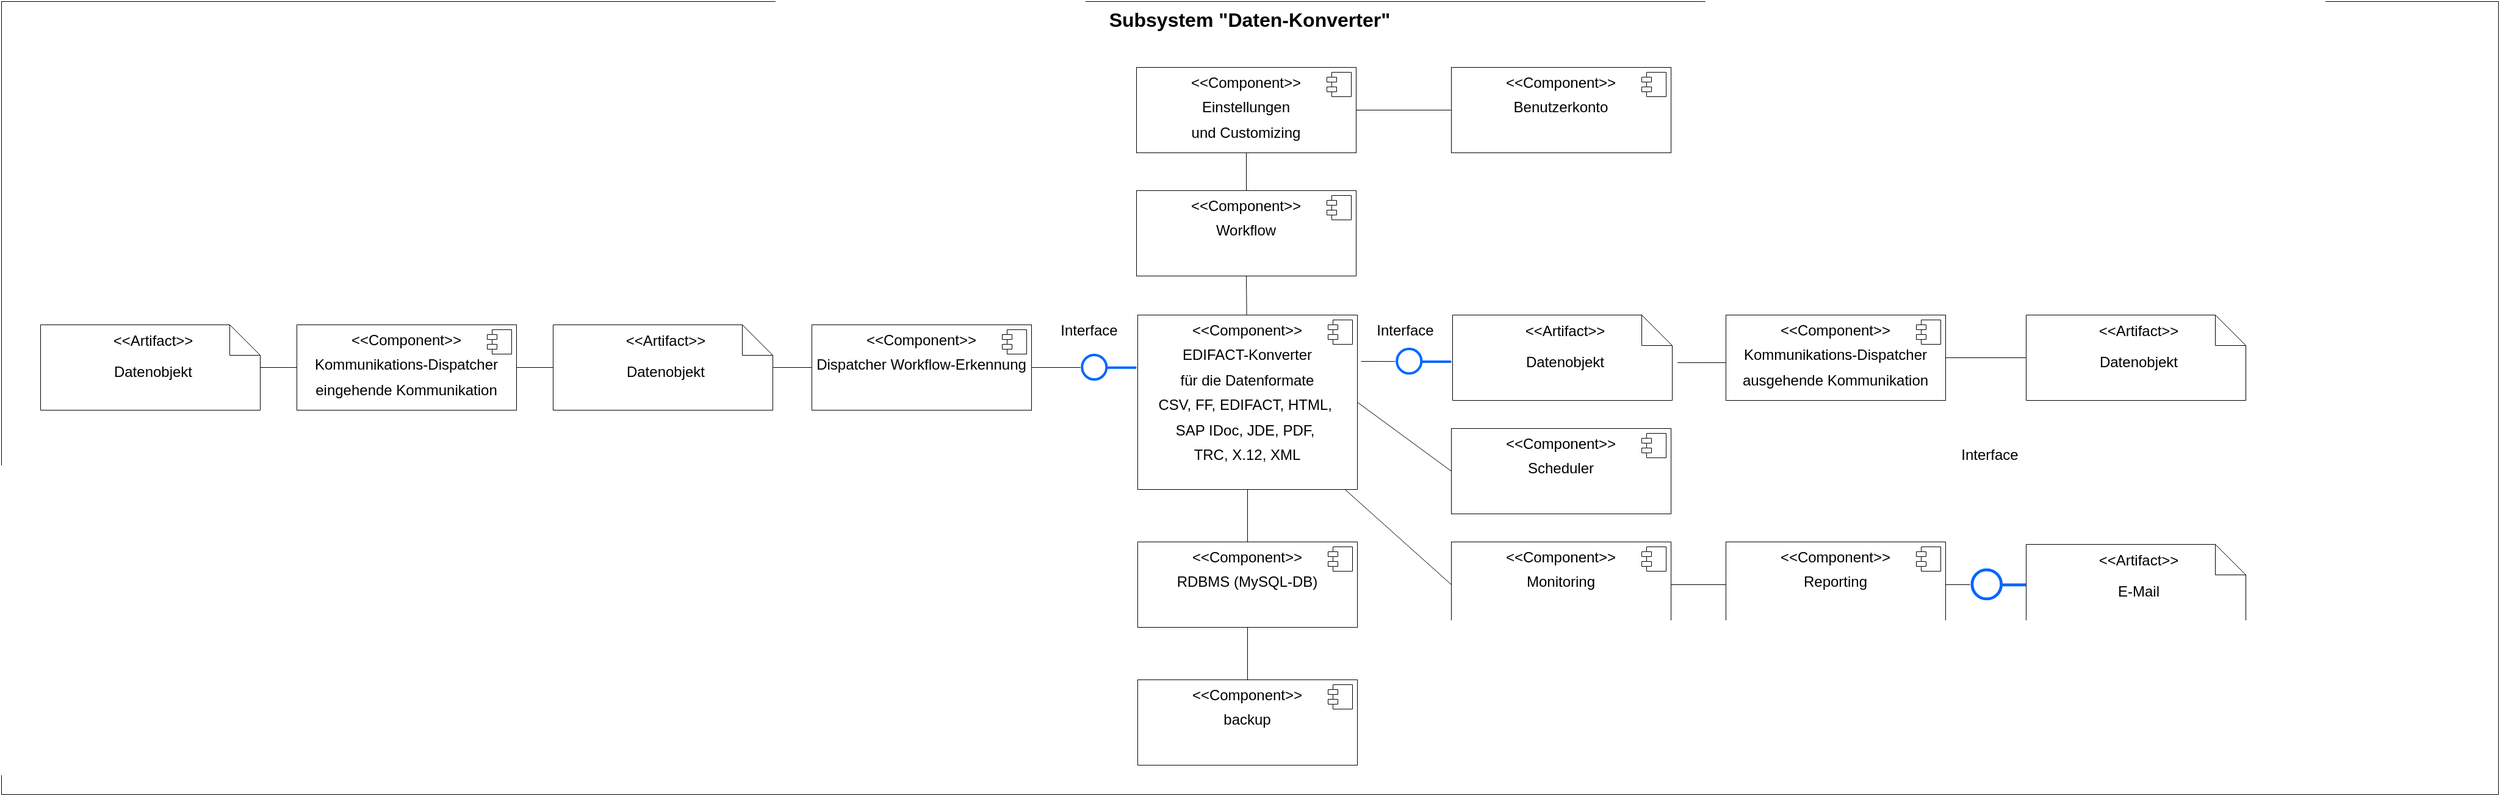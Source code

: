<mxfile version="17.2.4" type="device"><diagram id="QjNjoe9z6QleJJcIfpzm" name="Seite-1"><mxGraphModel dx="3412" dy="2760" grid="1" gridSize="10" guides="1" tooltips="1" connect="1" arrows="1" fold="1" page="1" pageScale="1" pageWidth="827" pageHeight="1169" math="0" shadow="0"><root><mxCell id="0"/><mxCell id="1" parent="0"/><mxCell id="vFSxRSRgnRlP0eTOkqDe-92" value="&lt;p style=&quot;margin: 6px 0px 0px ; text-align: center ; font-size: 16px&quot;&gt;&lt;b&gt;Subsystem &lt;font&gt;&quot;Daten&lt;/font&gt;&lt;/b&gt;&lt;b&gt;-Konverter&quot;&lt;/b&gt;&lt;/p&gt;" style="align=left;overflow=fill;html=1;dropTarget=0;fontColor=#000000;strokeWidth=0.5;" parent="1" vertex="1"><mxGeometry x="-524" y="-50" width="2046" height="650" as="geometry"/></mxCell><mxCell id="vFSxRSRgnRlP0eTOkqDe-31" value="" style="edgeStyle=none;rounded=0;orthogonalLoop=1;jettySize=auto;html=1;endArrow=none;endFill=0;" parent="1" edge="1"><mxGeometry relative="1" as="geometry"><mxPoint x="260" y="-955" as="sourcePoint"/></mxGeometry></mxCell><mxCell id="vFSxRSRgnRlP0eTOkqDe-32" style="edgeStyle=none;rounded=0;orthogonalLoop=1;jettySize=auto;html=1;entryX=-0.005;entryY=0.619;entryDx=0;entryDy=0;entryPerimeter=0;endArrow=none;endFill=0;" parent="1" edge="1"><mxGeometry relative="1" as="geometry"><mxPoint x="514" y="-954.716" as="sourcePoint"/></mxGeometry></mxCell><mxCell id="BMP821mJh8FzuQ1PyHeo-3" value="" style="rounded=0;orthogonalLoop=1;jettySize=auto;html=1;endArrow=none;endFill=0;entryX=1;entryY=0.5;entryDx=0;entryDy=0;strokeWidth=0.5;" parent="1" source="W8Vgu76qvDJkNmkZ7PKU-12" target="W8Vgu76qvDJkNmkZ7PKU-115" edge="1"><mxGeometry relative="1" as="geometry"/></mxCell><mxCell id="W8Vgu76qvDJkNmkZ7PKU-12" value="&lt;p style=&quot;margin: 6px 0px 0px;&quot;&gt;&lt;span&gt;&amp;lt;&amp;lt;Component&amp;gt;&amp;gt;&lt;br&gt;&lt;/span&gt;&lt;/p&gt;&lt;p style=&quot;margin: 6px 0px 0px;&quot;&gt;&lt;span&gt;Benutzerkonto&lt;/span&gt;&lt;/p&gt;" style="align=center;overflow=fill;html=1;dropTarget=0;fontStyle=0;strokeWidth=0.5;" parent="1" vertex="1"><mxGeometry x="664" y="4" width="180" height="70" as="geometry"/></mxCell><mxCell id="W8Vgu76qvDJkNmkZ7PKU-13" value="" style="shape=component;jettyWidth=8;jettyHeight=4;strokeWidth=0.5;" parent="W8Vgu76qvDJkNmkZ7PKU-12" vertex="1"><mxGeometry x="1" width="20" height="20" relative="1" as="geometry"><mxPoint x="-24" y="4" as="offset"/></mxGeometry></mxCell><mxCell id="W8Vgu76qvDJkNmkZ7PKU-14" value="&lt;p style=&quot;margin: 6px 0px 0px;&quot;&gt;&lt;span&gt;&amp;lt;&amp;lt;Component&amp;gt;&amp;gt;&lt;br&gt;&lt;/span&gt;&lt;/p&gt;&lt;p style=&quot;margin: 6px 0px 0px;&quot;&gt;&lt;span&gt;Workflow&lt;/span&gt;&lt;/p&gt;" style="align=center;overflow=fill;html=1;dropTarget=0;fontStyle=0;strokeWidth=0.5;" parent="1" vertex="1"><mxGeometry x="406" y="105" width="180" height="70" as="geometry"/></mxCell><mxCell id="W8Vgu76qvDJkNmkZ7PKU-15" value="" style="shape=component;jettyWidth=8;jettyHeight=4;strokeWidth=0.5;" parent="W8Vgu76qvDJkNmkZ7PKU-14" vertex="1"><mxGeometry x="1" width="20" height="20" relative="1" as="geometry"><mxPoint x="-24" y="4" as="offset"/></mxGeometry></mxCell><mxCell id="BMP821mJh8FzuQ1PyHeo-4" style="edgeStyle=none;rounded=0;orthogonalLoop=1;jettySize=auto;html=1;entryX=0.5;entryY=1;entryDx=0;entryDy=0;endArrow=none;endFill=0;strokeWidth=0.5;" parent="1" source="W8Vgu76qvDJkNmkZ7PKU-22" target="W8Vgu76qvDJkNmkZ7PKU-14" edge="1"><mxGeometry relative="1" as="geometry"/></mxCell><mxCell id="BMP821mJh8FzuQ1PyHeo-31" style="edgeStyle=none;rounded=0;orthogonalLoop=1;jettySize=auto;html=1;entryX=0;entryY=0.5;entryDx=0;entryDy=0;endArrow=none;endFill=0;strokeWidth=0.5;" parent="1" source="W8Vgu76qvDJkNmkZ7PKU-22" target="BMP821mJh8FzuQ1PyHeo-11" edge="1"><mxGeometry relative="1" as="geometry"/></mxCell><mxCell id="W8Vgu76qvDJkNmkZ7PKU-22" value="&lt;p style=&quot;margin: 6px 0px 0px&quot;&gt;&lt;span&gt;&amp;lt;&amp;lt;Component&amp;gt;&amp;gt;&lt;br&gt;&lt;/span&gt;&lt;/p&gt;&lt;p style=&quot;margin: 6px 0px 0px&quot;&gt;&lt;span&gt;EDIFACT-Konverter&lt;/span&gt;&lt;/p&gt;&lt;p style=&quot;margin: 6px 0px 0px&quot;&gt;&lt;span&gt;für die Datenformate&lt;/span&gt;&lt;/p&gt;&lt;p style=&quot;margin: 6px 0px 0px&quot;&gt;&lt;span&gt;CSV, FF, EDIFACT, HTML,&amp;nbsp;&lt;/span&gt;&lt;/p&gt;&lt;p style=&quot;margin: 6px 0px 0px&quot;&gt;&lt;span&gt;SAP IDoc,&amp;nbsp;&lt;/span&gt;&lt;span&gt;JDE, PDF,&amp;nbsp;&lt;/span&gt;&lt;/p&gt;&lt;p style=&quot;margin: 6px 0px 0px&quot;&gt;&lt;span&gt;TRC, X.12, XML&lt;/span&gt;&lt;/p&gt;" style="align=center;overflow=fill;html=1;dropTarget=0;fontStyle=0;strokeWidth=0.5;" parent="1" vertex="1"><mxGeometry x="407" y="207" width="180" height="143" as="geometry"/></mxCell><mxCell id="W8Vgu76qvDJkNmkZ7PKU-23" value="" style="shape=component;jettyWidth=8;jettyHeight=4;strokeWidth=0.5;" parent="W8Vgu76qvDJkNmkZ7PKU-22" vertex="1"><mxGeometry x="1" width="20" height="20" relative="1" as="geometry"><mxPoint x="-24" y="4" as="offset"/></mxGeometry></mxCell><mxCell id="BMP821mJh8FzuQ1PyHeo-7" value="" style="edgeStyle=none;rounded=0;orthogonalLoop=1;jettySize=auto;html=1;endArrow=none;endFill=0;entryX=0.5;entryY=1;entryDx=0;entryDy=0;strokeWidth=0.5;" parent="1" source="W8Vgu76qvDJkNmkZ7PKU-27" target="W8Vgu76qvDJkNmkZ7PKU-22" edge="1"><mxGeometry relative="1" as="geometry"/></mxCell><mxCell id="W8Vgu76qvDJkNmkZ7PKU-27" value="&lt;p style=&quot;margin: 6px 0px 0px&quot;&gt;&lt;span&gt;&amp;lt;&amp;lt;Component&amp;gt;&amp;gt;&lt;br&gt;&lt;/span&gt;&lt;/p&gt;&lt;p style=&quot;margin: 6px 0px 0px&quot;&gt;&lt;span&gt;RDBMS (MySQL-DB)&lt;/span&gt;&lt;/p&gt;" style="align=center;overflow=fill;html=1;dropTarget=0;fontStyle=0;strokeWidth=0.5;" parent="1" vertex="1"><mxGeometry x="407" y="393" width="180" height="70" as="geometry"/></mxCell><mxCell id="W8Vgu76qvDJkNmkZ7PKU-28" value="" style="shape=component;jettyWidth=8;jettyHeight=4;strokeWidth=0.5;" parent="W8Vgu76qvDJkNmkZ7PKU-27" vertex="1"><mxGeometry x="1" width="20" height="20" relative="1" as="geometry"><mxPoint x="-24" y="4" as="offset"/></mxGeometry></mxCell><mxCell id="BMP821mJh8FzuQ1PyHeo-15" value="" style="edgeStyle=none;rounded=0;orthogonalLoop=1;jettySize=auto;html=1;endArrow=none;endFill=0;entryX=1;entryY=0.5;entryDx=0;entryDy=0;strokeWidth=0.5;" parent="1" source="W8Vgu76qvDJkNmkZ7PKU-35" target="BMP821mJh8FzuQ1PyHeo-11" edge="1"><mxGeometry relative="1" as="geometry"/></mxCell><mxCell id="W8Vgu76qvDJkNmkZ7PKU-35" value="&lt;p style=&quot;margin: 6px 0px 0px;&quot;&gt;&lt;span&gt;&amp;lt;&amp;lt;Component&amp;gt;&amp;gt;&lt;br&gt;&lt;/span&gt;&lt;/p&gt;&lt;p style=&quot;margin: 6px 0px 0px;&quot;&gt;&lt;span&gt;Reporting&lt;/span&gt;&lt;/p&gt;" style="align=center;overflow=fill;html=1;dropTarget=0;fontStyle=0;strokeWidth=0.5;" parent="1" vertex="1"><mxGeometry x="889" y="393" width="180" height="70" as="geometry"/></mxCell><mxCell id="W8Vgu76qvDJkNmkZ7PKU-36" value="" style="shape=component;jettyWidth=8;jettyHeight=4;strokeWidth=0.5;" parent="W8Vgu76qvDJkNmkZ7PKU-35" vertex="1"><mxGeometry x="1" width="20" height="20" relative="1" as="geometry"><mxPoint x="-24" y="4" as="offset"/></mxGeometry></mxCell><mxCell id="vFSxRSRgnRlP0eTOkqDe-68" style="rounded=0;orthogonalLoop=1;jettySize=auto;html=1;entryX=0.5;entryY=0;entryDx=0;entryDy=0;endArrow=none;endFill=0;strokeWidth=0.5;" parent="1" source="W8Vgu76qvDJkNmkZ7PKU-27" target="W8Vgu76qvDJkNmkZ7PKU-88" edge="1"><mxGeometry relative="1" as="geometry"><mxPoint x="546" y="133" as="sourcePoint"/></mxGeometry></mxCell><mxCell id="W8Vgu76qvDJkNmkZ7PKU-88" value="&lt;p style=&quot;margin: 6px 0px 0px;&quot;&gt;&lt;span&gt;&amp;lt;&amp;lt;Component&amp;gt;&amp;gt;&lt;br&gt;&lt;/span&gt;&lt;/p&gt;&lt;p style=&quot;margin: 6px 0px 0px;&quot;&gt;&lt;span&gt;backup&lt;/span&gt;&lt;/p&gt;" style="align=center;overflow=fill;html=1;dropTarget=0;fontStyle=0;strokeWidth=0.5;" parent="1" vertex="1"><mxGeometry x="407" y="506" width="180" height="70" as="geometry"/></mxCell><mxCell id="W8Vgu76qvDJkNmkZ7PKU-89" value="" style="shape=component;jettyWidth=8;jettyHeight=4;strokeWidth=0.5;" parent="W8Vgu76qvDJkNmkZ7PKU-88" vertex="1"><mxGeometry x="1" width="20" height="20" relative="1" as="geometry"><mxPoint x="-24" y="4" as="offset"/></mxGeometry></mxCell><mxCell id="vFSxRSRgnRlP0eTOkqDe-25" value="" style="edgeStyle=none;rounded=0;orthogonalLoop=1;jettySize=auto;html=1;endArrow=none;endFill=0;strokeWidth=0.5;" parent="1" source="W8Vgu76qvDJkNmkZ7PKU-115" target="W8Vgu76qvDJkNmkZ7PKU-14" edge="1"><mxGeometry relative="1" as="geometry"/></mxCell><mxCell id="W8Vgu76qvDJkNmkZ7PKU-115" value="&lt;p style=&quot;margin: 6px 0px 0px;&quot;&gt;&lt;span&gt;&amp;lt;&amp;lt;Component&amp;gt;&amp;gt;&lt;br&gt;&lt;/span&gt;&lt;/p&gt;&lt;p style=&quot;margin: 6px 0px 0px;&quot;&gt;&lt;span&gt;Einstellungen&lt;/span&gt;&lt;/p&gt;&lt;p style=&quot;margin: 6px 0px 0px;&quot;&gt;&lt;span&gt;und Customizing&lt;/span&gt;&lt;/p&gt;" style="align=center;overflow=fill;html=1;dropTarget=0;fontStyle=0;strokeWidth=0.5;" parent="1" vertex="1"><mxGeometry x="406" y="4" width="180" height="70" as="geometry"/></mxCell><mxCell id="W8Vgu76qvDJkNmkZ7PKU-116" value="" style="shape=component;jettyWidth=8;jettyHeight=4;strokeWidth=0.5;" parent="W8Vgu76qvDJkNmkZ7PKU-115" vertex="1"><mxGeometry x="1" width="20" height="20" relative="1" as="geometry"><mxPoint x="-24" y="4" as="offset"/></mxGeometry></mxCell><mxCell id="vFSxRSRgnRlP0eTOkqDe-16" style="edgeStyle=none;rounded=0;orthogonalLoop=1;jettySize=auto;html=1;endArrow=none;endFill=0;exitX=1;exitY=0.5;exitDx=0;exitDy=0;strokeWidth=0.5;" parent="1" source="vFSxRSRgnRlP0eTOkqDe-2" edge="1"><mxGeometry relative="1" as="geometry"><mxPoint x="320" y="250" as="targetPoint"/></mxGeometry></mxCell><mxCell id="vFSxRSRgnRlP0eTOkqDe-2" value="" style="aspect=fixed;perimeter=ellipsePerimeter;html=1;align=center;shadow=0;dashed=0;spacingTop=3;image;image=img/lib/active_directory/interface.svg;rotation=-180;strokeWidth=0.5;" parent="1" vertex="1"><mxGeometry x="360" y="238.96" width="47" height="22.09" as="geometry"/></mxCell><mxCell id="vFSxRSRgnRlP0eTOkqDe-18" value="Interface" style="text;html=1;align=center;verticalAlign=middle;resizable=0;points=[];autosize=1;strokeColor=none;fillColor=none;strokeWidth=0.5;" parent="1" vertex="1"><mxGeometry x="337" y="210.01" width="60" height="20" as="geometry"/></mxCell><mxCell id="BMP821mJh8FzuQ1PyHeo-46" value="" style="edgeStyle=none;rounded=0;orthogonalLoop=1;jettySize=auto;html=1;fontColor=#000000;endArrow=none;endFill=0;entryX=1;entryY=0.5;entryDx=0;entryDy=0;strokeWidth=0.5;" parent="1" source="vFSxRSRgnRlP0eTOkqDe-46" target="W8Vgu76qvDJkNmkZ7PKU-35" edge="1"><mxGeometry relative="1" as="geometry"/></mxCell><mxCell id="vFSxRSRgnRlP0eTOkqDe-46" value="" style="aspect=fixed;perimeter=ellipsePerimeter;html=1;align=center;shadow=0;dashed=0;spacingTop=3;image;image=img/lib/active_directory/interface.svg;rotation=-180;strokeWidth=0.5;" parent="1" vertex="1"><mxGeometry x="1089" y="414.84" width="56" height="26.32" as="geometry"/></mxCell><mxCell id="vFSxRSRgnRlP0eTOkqDe-55" value="E-Mail" style="shape=note2;boundedLbl=1;whiteSpace=wrap;html=1;size=25;verticalAlign=top;align=center;spacingLeft=5;fontStyle=0;strokeWidth=0.5;" parent="1" vertex="1"><mxGeometry x="1135" y="395" width="180" height="70" as="geometry"/></mxCell><mxCell id="vFSxRSRgnRlP0eTOkqDe-56" value="&lt;&lt;Artifact&gt;&gt;" style="resizeWidth=1;part=1;strokeColor=none;fillColor=none;align=center;spacingLeft=5;strokeWidth=0.5;" parent="vFSxRSRgnRlP0eTOkqDe-55" vertex="1"><mxGeometry width="180" height="25" relative="1" as="geometry"/></mxCell><mxCell id="vFSxRSRgnRlP0eTOkqDe-62" style="edgeStyle=orthogonalEdgeStyle;rounded=0;orthogonalLoop=1;jettySize=auto;html=1;exitX=1;exitY=0.5;exitDx=0;exitDy=0;entryX=1;entryY=0.75;entryDx=0;entryDy=0;endArrow=none;endFill=0;strokeWidth=0.5;" parent="1" source="W8Vgu76qvDJkNmkZ7PKU-14" target="W8Vgu76qvDJkNmkZ7PKU-14" edge="1"><mxGeometry relative="1" as="geometry"/></mxCell><mxCell id="vFSxRSRgnRlP0eTOkqDe-80" value="Interface" style="text;html=1;align=center;verticalAlign=middle;resizable=0;points=[];autosize=1;strokeColor=none;fillColor=none;strokeWidth=0.5;" parent="1" vertex="1"><mxGeometry x="1075" y="312.0" width="60" height="20" as="geometry"/></mxCell><mxCell id="qx9gH7r4G3TE-SnFIi8H-10" value="Interface" style="text;html=1;align=center;verticalAlign=middle;resizable=0;points=[];autosize=1;strokeColor=none;fillColor=none;strokeWidth=0.5;" parent="1" vertex="1"><mxGeometry x="596" y="210.01" width="60" height="20" as="geometry"/></mxCell><mxCell id="BMP821mJh8FzuQ1PyHeo-11" value="&lt;p style=&quot;margin: 6px 0px 0px;&quot;&gt;&lt;span&gt;&amp;lt;&amp;lt;Component&amp;gt;&amp;gt;&lt;br&gt;&lt;/span&gt;&lt;/p&gt;&lt;p style=&quot;margin: 6px 0px 0px;&quot;&gt;&lt;span&gt;Monitoring&lt;/span&gt;&lt;/p&gt;" style="align=center;overflow=fill;html=1;dropTarget=0;fontStyle=0;strokeWidth=0.5;" parent="1" vertex="1"><mxGeometry x="664" y="393" width="180" height="70" as="geometry"/></mxCell><mxCell id="BMP821mJh8FzuQ1PyHeo-12" value="" style="shape=component;jettyWidth=8;jettyHeight=4;strokeWidth=0.5;" parent="BMP821mJh8FzuQ1PyHeo-11" vertex="1"><mxGeometry x="1" width="20" height="20" relative="1" as="geometry"><mxPoint x="-24" y="4" as="offset"/></mxGeometry></mxCell><mxCell id="BMP821mJh8FzuQ1PyHeo-14" style="edgeStyle=none;rounded=0;orthogonalLoop=1;jettySize=auto;html=1;exitX=0.25;exitY=1;exitDx=0;exitDy=0;endArrow=none;endFill=0;strokeWidth=0.5;" parent="1" source="W8Vgu76qvDJkNmkZ7PKU-35" target="W8Vgu76qvDJkNmkZ7PKU-35" edge="1"><mxGeometry relative="1" as="geometry"/></mxCell><mxCell id="BMP821mJh8FzuQ1PyHeo-40" value="" style="edgeStyle=none;rounded=0;orthogonalLoop=1;jettySize=auto;html=1;endArrow=none;endFill=0;entryX=0;entryY=0.5;entryDx=0;entryDy=0;entryPerimeter=0;strokeWidth=0.5;" parent="1" source="BMP821mJh8FzuQ1PyHeo-16" target="BMP821mJh8FzuQ1PyHeo-38" edge="1"><mxGeometry relative="1" as="geometry"/></mxCell><mxCell id="BMP821mJh8FzuQ1PyHeo-16" value="&lt;p style=&quot;margin: 6px 0px 0px;&quot;&gt;&lt;span&gt;&amp;lt;&amp;lt;Component&amp;gt;&amp;gt;&lt;br&gt;&lt;/span&gt;&lt;/p&gt;&lt;p style=&quot;margin: 6px 0px 0px;&quot;&gt;&lt;span&gt;Kommunikations-Dispatcher&lt;/span&gt;&lt;/p&gt;&lt;p style=&quot;margin: 6px 0px 0px;&quot;&gt;&lt;span&gt;eingehende Kommunikation&lt;/span&gt;&lt;/p&gt;" style="align=center;overflow=fill;html=1;dropTarget=0;fontStyle=0;strokeWidth=0.5;" parent="1" vertex="1"><mxGeometry x="-282" y="215.01" width="180" height="70" as="geometry"/></mxCell><mxCell id="BMP821mJh8FzuQ1PyHeo-17" value="" style="shape=component;jettyWidth=8;jettyHeight=4;strokeWidth=0.5;" parent="BMP821mJh8FzuQ1PyHeo-16" vertex="1"><mxGeometry x="1" width="20" height="20" relative="1" as="geometry"><mxPoint x="-24" y="4" as="offset"/></mxGeometry></mxCell><mxCell id="BMP821mJh8FzuQ1PyHeo-43" value="" style="edgeStyle=none;rounded=0;orthogonalLoop=1;jettySize=auto;html=1;endArrow=none;endFill=0;entryX=1.024;entryY=0.558;entryDx=0;entryDy=0;entryPerimeter=0;strokeWidth=0.5;" parent="1" target="BMP821mJh8FzuQ1PyHeo-41" edge="1"><mxGeometry relative="1" as="geometry"><mxPoint x="920" y="246" as="sourcePoint"/></mxGeometry></mxCell><mxCell id="BMP821mJh8FzuQ1PyHeo-19" value="&lt;p style=&quot;margin: 6px 0px 0px;&quot;&gt;&lt;span&gt;&amp;lt;&amp;lt;Component&amp;gt;&amp;gt;&lt;br&gt;&lt;/span&gt;&lt;/p&gt;&lt;p style=&quot;margin: 6px 0px 0px;&quot;&gt;&lt;span&gt;Kommunikations-Dispatcher&lt;/span&gt;&lt;/p&gt;&lt;p style=&quot;margin: 6px 0px 0px;&quot;&gt;&lt;span&gt;ausgehende Kommunikation&lt;/span&gt;&lt;/p&gt;" style="align=center;overflow=fill;html=1;dropTarget=0;fontStyle=0;strokeWidth=0.5;" parent="1" vertex="1"><mxGeometry x="889" y="207" width="180" height="70" as="geometry"/></mxCell><mxCell id="BMP821mJh8FzuQ1PyHeo-20" value="" style="shape=component;jettyWidth=8;jettyHeight=4;strokeWidth=0.5;" parent="BMP821mJh8FzuQ1PyHeo-19" vertex="1"><mxGeometry x="1" width="20" height="20" relative="1" as="geometry"><mxPoint x="-24" y="4" as="offset"/></mxGeometry></mxCell><mxCell id="BMP821mJh8FzuQ1PyHeo-44" value="" style="edgeStyle=none;rounded=0;orthogonalLoop=1;jettySize=auto;html=1;endArrow=none;endFill=0;strokeWidth=0.5;" parent="1" source="BMP821mJh8FzuQ1PyHeo-27" edge="1"><mxGeometry relative="1" as="geometry"><mxPoint x="590" y="245" as="targetPoint"/></mxGeometry></mxCell><mxCell id="BMP821mJh8FzuQ1PyHeo-27" value="" style="aspect=fixed;perimeter=ellipsePerimeter;html=1;align=center;shadow=0;dashed=0;spacingTop=3;image;image=img/lib/active_directory/interface.svg;rotation=-180;strokeWidth=0.5;" parent="1" vertex="1"><mxGeometry x="618" y="234.02" width="47" height="22.09" as="geometry"/></mxCell><mxCell id="BMP821mJh8FzuQ1PyHeo-34" value="" style="edgeStyle=none;rounded=0;orthogonalLoop=1;jettySize=auto;html=1;endArrow=none;endFill=0;strokeWidth=0.5;" parent="1" source="BMP821mJh8FzuQ1PyHeo-32" target="BMP821mJh8FzuQ1PyHeo-16" edge="1"><mxGeometry relative="1" as="geometry"/></mxCell><mxCell id="BMP821mJh8FzuQ1PyHeo-32" value="Datenobjekt" style="shape=note2;boundedLbl=1;whiteSpace=wrap;html=1;size=25;verticalAlign=top;align=center;spacingLeft=5;fontStyle=0;strokeWidth=0.5;" parent="1" vertex="1"><mxGeometry x="-492" y="215.01" width="180" height="70" as="geometry"/></mxCell><mxCell id="BMP821mJh8FzuQ1PyHeo-33" value="&lt;&lt;Artifact&gt;&gt;" style="resizeWidth=1;part=1;strokeColor=none;fillColor=none;align=center;spacingLeft=5;strokeWidth=0.5;" parent="BMP821mJh8FzuQ1PyHeo-32" vertex="1"><mxGeometry width="180" height="25" relative="1" as="geometry"/></mxCell><mxCell id="BMP821mJh8FzuQ1PyHeo-45" value="" style="edgeStyle=none;rounded=0;orthogonalLoop=1;jettySize=auto;html=1;endArrow=none;endFill=0;entryX=1;entryY=0.5;entryDx=0;entryDy=0;strokeWidth=0.5;" parent="1" source="BMP821mJh8FzuQ1PyHeo-35" target="BMP821mJh8FzuQ1PyHeo-19" edge="1"><mxGeometry relative="1" as="geometry"/></mxCell><mxCell id="BMP821mJh8FzuQ1PyHeo-35" value="Datenobjekt" style="shape=note2;boundedLbl=1;whiteSpace=wrap;html=1;size=25;verticalAlign=top;align=center;spacingLeft=5;fontStyle=0;strokeWidth=0.5;" parent="1" vertex="1"><mxGeometry x="1135" y="207" width="180" height="70" as="geometry"/></mxCell><mxCell id="BMP821mJh8FzuQ1PyHeo-36" value="&lt;&lt;Artifact&gt;&gt;" style="resizeWidth=1;part=1;strokeColor=none;fillColor=none;align=center;spacingLeft=5;strokeWidth=0.5;" parent="BMP821mJh8FzuQ1PyHeo-35" vertex="1"><mxGeometry width="180" height="25" relative="1" as="geometry"/></mxCell><mxCell id="BMP821mJh8FzuQ1PyHeo-53" value="" style="edgeStyle=none;rounded=0;orthogonalLoop=1;jettySize=auto;html=1;fontColor=#000000;endArrow=none;endFill=0;strokeWidth=0.5;" parent="1" source="BMP821mJh8FzuQ1PyHeo-38" target="BMP821mJh8FzuQ1PyHeo-51" edge="1"><mxGeometry relative="1" as="geometry"/></mxCell><mxCell id="BMP821mJh8FzuQ1PyHeo-38" value="Datenobjekt" style="shape=note2;boundedLbl=1;whiteSpace=wrap;html=1;size=25;verticalAlign=top;align=center;spacingLeft=5;fontStyle=0;strokeWidth=0.5;" parent="1" vertex="1"><mxGeometry x="-72" y="215.01" width="180" height="70" as="geometry"/></mxCell><mxCell id="BMP821mJh8FzuQ1PyHeo-39" value="&lt;&lt;Artifact&gt;&gt;" style="resizeWidth=1;part=1;strokeColor=none;fillColor=none;align=center;spacingLeft=5;strokeWidth=0.5;" parent="BMP821mJh8FzuQ1PyHeo-38" vertex="1"><mxGeometry width="180" height="25" relative="1" as="geometry"/></mxCell><mxCell id="BMP821mJh8FzuQ1PyHeo-41" value="Datenobjekt" style="shape=note2;boundedLbl=1;whiteSpace=wrap;html=1;size=25;verticalAlign=top;align=center;spacingLeft=5;fontStyle=0;strokeWidth=0.5;" parent="1" vertex="1"><mxGeometry x="665" y="207" width="180" height="70" as="geometry"/></mxCell><mxCell id="BMP821mJh8FzuQ1PyHeo-42" value="&lt;&lt;Artifact&gt;&gt;" style="resizeWidth=1;part=1;strokeColor=none;fillColor=none;align=center;spacingLeft=5;strokeWidth=0.5;" parent="BMP821mJh8FzuQ1PyHeo-41" vertex="1"><mxGeometry width="180" height="25" relative="1" as="geometry"/></mxCell><mxCell id="BMP821mJh8FzuQ1PyHeo-49" style="edgeStyle=none;rounded=0;orthogonalLoop=1;jettySize=auto;html=1;fontColor=#000000;endArrow=none;endFill=0;exitX=0;exitY=0.5;exitDx=0;exitDy=0;entryX=1;entryY=0.5;entryDx=0;entryDy=0;strokeWidth=0.5;" parent="1" source="BMP821mJh8FzuQ1PyHeo-47" target="W8Vgu76qvDJkNmkZ7PKU-22" edge="1"><mxGeometry relative="1" as="geometry"/></mxCell><mxCell id="BMP821mJh8FzuQ1PyHeo-47" value="&lt;p style=&quot;margin: 6px 0px 0px;&quot;&gt;&lt;span&gt;&amp;lt;&amp;lt;Component&amp;gt;&amp;gt;&lt;br&gt;&lt;/span&gt;&lt;/p&gt;&lt;p style=&quot;margin: 6px 0px 0px;&quot;&gt;&lt;span&gt;Scheduler&lt;/span&gt;&lt;/p&gt;" style="align=center;overflow=fill;html=1;dropTarget=0;fontStyle=0;strokeWidth=0.5;" parent="1" vertex="1"><mxGeometry x="664" y="300" width="180" height="70" as="geometry"/></mxCell><mxCell id="BMP821mJh8FzuQ1PyHeo-48" value="" style="shape=component;jettyWidth=8;jettyHeight=4;strokeWidth=0.5;" parent="BMP821mJh8FzuQ1PyHeo-47" vertex="1"><mxGeometry x="1" width="20" height="20" relative="1" as="geometry"><mxPoint x="-24" y="4" as="offset"/></mxGeometry></mxCell><mxCell id="BMP821mJh8FzuQ1PyHeo-51" value="&lt;p style=&quot;margin: 6px 0px 0px&quot;&gt;&lt;span&gt;&amp;lt;&amp;lt;Component&amp;gt;&amp;gt;&lt;br&gt;&lt;/span&gt;&lt;/p&gt;&lt;p style=&quot;margin: 6px 0px 0px&quot;&gt;&lt;span&gt;Dispatcher Workflow-Erkennung&lt;/span&gt;&lt;/p&gt;" style="align=center;overflow=fill;html=1;dropTarget=0;fontStyle=0;strokeWidth=0.5;" parent="1" vertex="1"><mxGeometry x="140" y="215.01" width="180" height="70" as="geometry"/></mxCell><mxCell id="BMP821mJh8FzuQ1PyHeo-52" value="" style="shape=component;jettyWidth=8;jettyHeight=4;strokeWidth=0.5;" parent="BMP821mJh8FzuQ1PyHeo-51" vertex="1"><mxGeometry x="1" width="20" height="20" relative="1" as="geometry"><mxPoint x="-24" y="4" as="offset"/></mxGeometry></mxCell></root></mxGraphModel></diagram></mxfile>